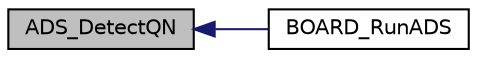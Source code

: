 digraph "ADS_DetectQN"
{
  edge [fontname="Helvetica",fontsize="10",labelfontname="Helvetica",labelfontsize="10"];
  node [fontname="Helvetica",fontsize="10",shape=record];
  rankdir="LR";
  Node8 [label="ADS_DetectQN",height=0.2,width=0.4,color="black", fillcolor="grey75", style="filled", fontcolor="black"];
  Node8 -> Node9 [dir="back",color="midnightblue",fontsize="10",style="solid",fontname="Helvetica"];
  Node9 [label="BOARD_RunADS",height=0.2,width=0.4,color="black", fillcolor="white", style="filled",URL="$qn_2auto__detection__service_8c.html#a95285f14f6707e326e523c82d926c900",tooltip="The function to register Application Name and initialte ADS. "];
}
